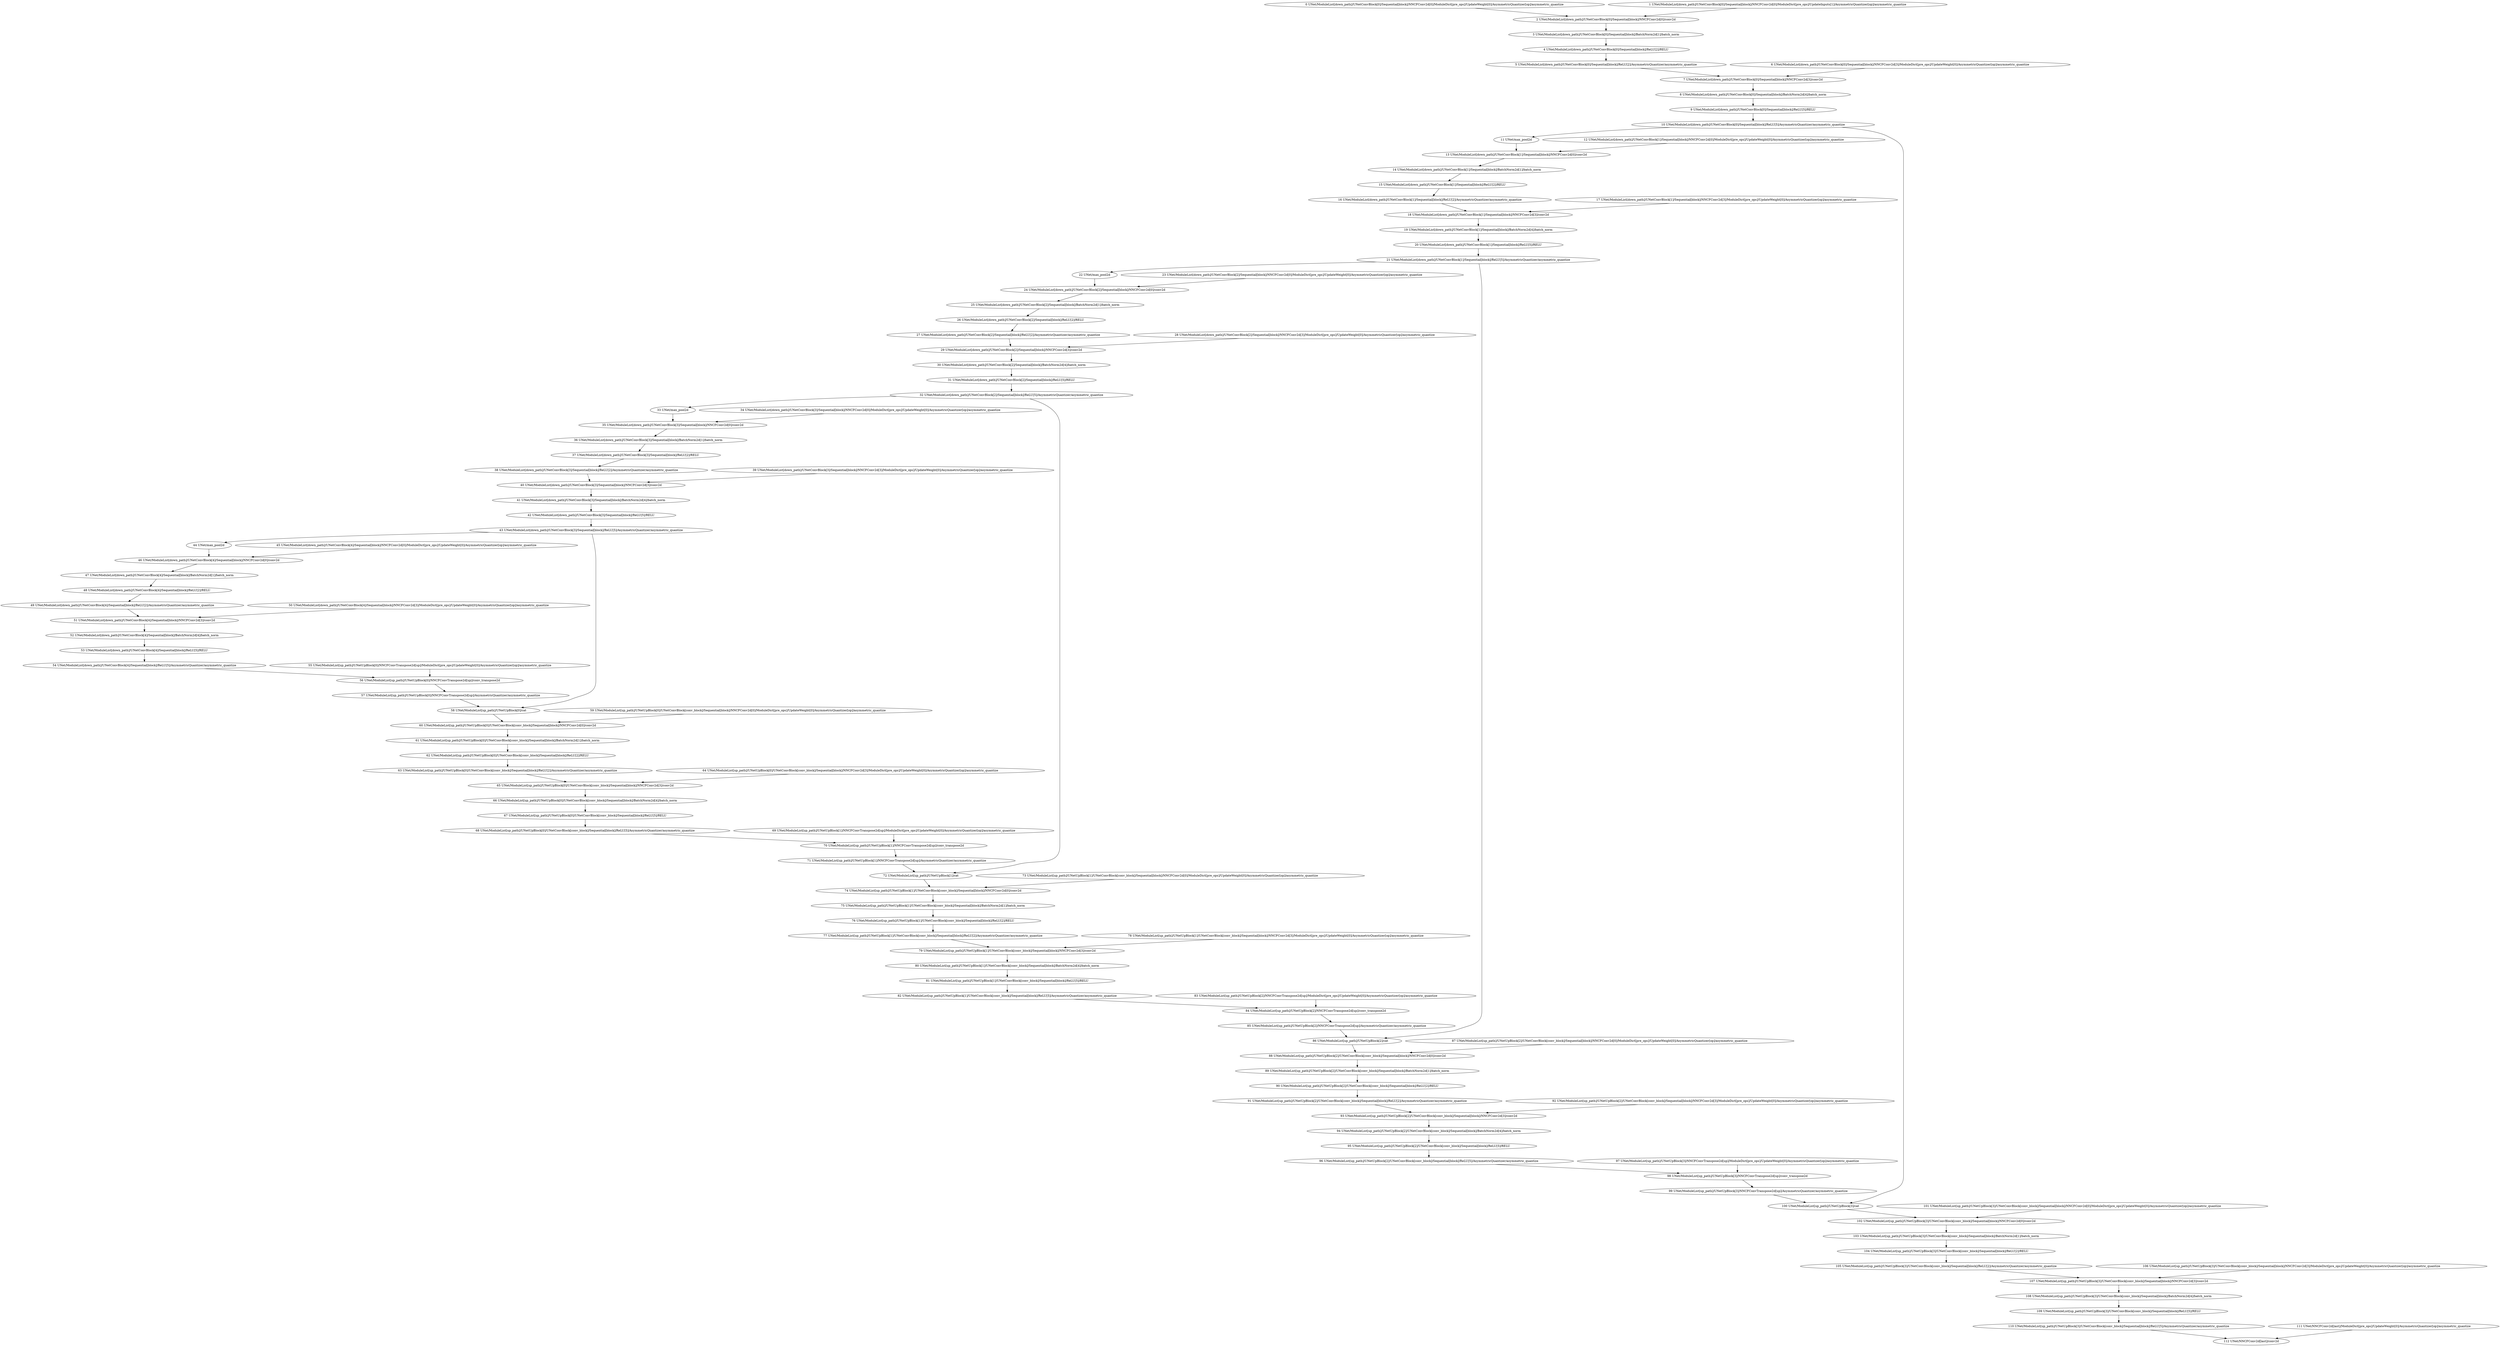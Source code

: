 strict digraph  {
"0 UNet/ModuleList[down_path]/UNetConvBlock[0]/Sequential[block]/NNCFConv2d[0]/ModuleDict[pre_ops]/UpdateWeight[0]/AsymmetricQuantizer[op]/asymmetric_quantize" [id=0, scope="UNet/ModuleList[down_path]/UNetConvBlock[0]/Sequential[block]/NNCFConv2d[0]/ModuleDict[pre_ops]/UpdateWeight[0]/AsymmetricQuantizer[op]", type=asymmetric_quantize];
"1 UNet/ModuleList[down_path]/UNetConvBlock[0]/Sequential[block]/NNCFConv2d[0]/ModuleDict[pre_ops]/UpdateInputs[1]/AsymmetricQuantizer[op]/asymmetric_quantize" [id=1, scope="UNet/ModuleList[down_path]/UNetConvBlock[0]/Sequential[block]/NNCFConv2d[0]/ModuleDict[pre_ops]/UpdateInputs[1]/AsymmetricQuantizer[op]", type=asymmetric_quantize];
"2 UNet/ModuleList[down_path]/UNetConvBlock[0]/Sequential[block]/NNCFConv2d[0]/conv2d" [id=2, scope="UNet/ModuleList[down_path]/UNetConvBlock[0]/Sequential[block]/NNCFConv2d[0]", type=conv2d];
"3 UNet/ModuleList[down_path]/UNetConvBlock[0]/Sequential[block]/BatchNorm2d[1]/batch_norm" [id=3, scope="UNet/ModuleList[down_path]/UNetConvBlock[0]/Sequential[block]/BatchNorm2d[1]", type=batch_norm];
"4 UNet/ModuleList[down_path]/UNetConvBlock[0]/Sequential[block]/ReLU[2]/RELU" [id=4, scope="UNet/ModuleList[down_path]/UNetConvBlock[0]/Sequential[block]/ReLU[2]", type=RELU];
"5 UNet/ModuleList[down_path]/UNetConvBlock[0]/Sequential[block]/ReLU[2]/AsymmetricQuantizer/asymmetric_quantize" [id=5, scope="UNet/ModuleList[down_path]/UNetConvBlock[0]/Sequential[block]/ReLU[2]/AsymmetricQuantizer", type=asymmetric_quantize];
"6 UNet/ModuleList[down_path]/UNetConvBlock[0]/Sequential[block]/NNCFConv2d[3]/ModuleDict[pre_ops]/UpdateWeight[0]/AsymmetricQuantizer[op]/asymmetric_quantize" [id=6, scope="UNet/ModuleList[down_path]/UNetConvBlock[0]/Sequential[block]/NNCFConv2d[3]/ModuleDict[pre_ops]/UpdateWeight[0]/AsymmetricQuantizer[op]", type=asymmetric_quantize];
"7 UNet/ModuleList[down_path]/UNetConvBlock[0]/Sequential[block]/NNCFConv2d[3]/conv2d" [id=7, scope="UNet/ModuleList[down_path]/UNetConvBlock[0]/Sequential[block]/NNCFConv2d[3]", type=conv2d];
"8 UNet/ModuleList[down_path]/UNetConvBlock[0]/Sequential[block]/BatchNorm2d[4]/batch_norm" [id=8, scope="UNet/ModuleList[down_path]/UNetConvBlock[0]/Sequential[block]/BatchNorm2d[4]", type=batch_norm];
"9 UNet/ModuleList[down_path]/UNetConvBlock[0]/Sequential[block]/ReLU[5]/RELU" [id=9, scope="UNet/ModuleList[down_path]/UNetConvBlock[0]/Sequential[block]/ReLU[5]", type=RELU];
"10 UNet/ModuleList[down_path]/UNetConvBlock[0]/Sequential[block]/ReLU[5]/AsymmetricQuantizer/asymmetric_quantize" [id=10, scope="UNet/ModuleList[down_path]/UNetConvBlock[0]/Sequential[block]/ReLU[5]/AsymmetricQuantizer", type=asymmetric_quantize];
"11 UNet/max_pool2d" [id=11, scope=UNet, type=max_pool2d];
"12 UNet/ModuleList[down_path]/UNetConvBlock[1]/Sequential[block]/NNCFConv2d[0]/ModuleDict[pre_ops]/UpdateWeight[0]/AsymmetricQuantizer[op]/asymmetric_quantize" [id=12, scope="UNet/ModuleList[down_path]/UNetConvBlock[1]/Sequential[block]/NNCFConv2d[0]/ModuleDict[pre_ops]/UpdateWeight[0]/AsymmetricQuantizer[op]", type=asymmetric_quantize];
"13 UNet/ModuleList[down_path]/UNetConvBlock[1]/Sequential[block]/NNCFConv2d[0]/conv2d" [id=13, scope="UNet/ModuleList[down_path]/UNetConvBlock[1]/Sequential[block]/NNCFConv2d[0]", type=conv2d];
"14 UNet/ModuleList[down_path]/UNetConvBlock[1]/Sequential[block]/BatchNorm2d[1]/batch_norm" [id=14, scope="UNet/ModuleList[down_path]/UNetConvBlock[1]/Sequential[block]/BatchNorm2d[1]", type=batch_norm];
"15 UNet/ModuleList[down_path]/UNetConvBlock[1]/Sequential[block]/ReLU[2]/RELU" [id=15, scope="UNet/ModuleList[down_path]/UNetConvBlock[1]/Sequential[block]/ReLU[2]", type=RELU];
"16 UNet/ModuleList[down_path]/UNetConvBlock[1]/Sequential[block]/ReLU[2]/AsymmetricQuantizer/asymmetric_quantize" [id=16, scope="UNet/ModuleList[down_path]/UNetConvBlock[1]/Sequential[block]/ReLU[2]/AsymmetricQuantizer", type=asymmetric_quantize];
"17 UNet/ModuleList[down_path]/UNetConvBlock[1]/Sequential[block]/NNCFConv2d[3]/ModuleDict[pre_ops]/UpdateWeight[0]/AsymmetricQuantizer[op]/asymmetric_quantize" [id=17, scope="UNet/ModuleList[down_path]/UNetConvBlock[1]/Sequential[block]/NNCFConv2d[3]/ModuleDict[pre_ops]/UpdateWeight[0]/AsymmetricQuantizer[op]", type=asymmetric_quantize];
"18 UNet/ModuleList[down_path]/UNetConvBlock[1]/Sequential[block]/NNCFConv2d[3]/conv2d" [id=18, scope="UNet/ModuleList[down_path]/UNetConvBlock[1]/Sequential[block]/NNCFConv2d[3]", type=conv2d];
"19 UNet/ModuleList[down_path]/UNetConvBlock[1]/Sequential[block]/BatchNorm2d[4]/batch_norm" [id=19, scope="UNet/ModuleList[down_path]/UNetConvBlock[1]/Sequential[block]/BatchNorm2d[4]", type=batch_norm];
"20 UNet/ModuleList[down_path]/UNetConvBlock[1]/Sequential[block]/ReLU[5]/RELU" [id=20, scope="UNet/ModuleList[down_path]/UNetConvBlock[1]/Sequential[block]/ReLU[5]", type=RELU];
"21 UNet/ModuleList[down_path]/UNetConvBlock[1]/Sequential[block]/ReLU[5]/AsymmetricQuantizer/asymmetric_quantize" [id=21, scope="UNet/ModuleList[down_path]/UNetConvBlock[1]/Sequential[block]/ReLU[5]/AsymmetricQuantizer", type=asymmetric_quantize];
"22 UNet/max_pool2d" [id=22, scope=UNet, type=max_pool2d];
"23 UNet/ModuleList[down_path]/UNetConvBlock[2]/Sequential[block]/NNCFConv2d[0]/ModuleDict[pre_ops]/UpdateWeight[0]/AsymmetricQuantizer[op]/asymmetric_quantize" [id=23, scope="UNet/ModuleList[down_path]/UNetConvBlock[2]/Sequential[block]/NNCFConv2d[0]/ModuleDict[pre_ops]/UpdateWeight[0]/AsymmetricQuantizer[op]", type=asymmetric_quantize];
"24 UNet/ModuleList[down_path]/UNetConvBlock[2]/Sequential[block]/NNCFConv2d[0]/conv2d" [id=24, scope="UNet/ModuleList[down_path]/UNetConvBlock[2]/Sequential[block]/NNCFConv2d[0]", type=conv2d];
"25 UNet/ModuleList[down_path]/UNetConvBlock[2]/Sequential[block]/BatchNorm2d[1]/batch_norm" [id=25, scope="UNet/ModuleList[down_path]/UNetConvBlock[2]/Sequential[block]/BatchNorm2d[1]", type=batch_norm];
"26 UNet/ModuleList[down_path]/UNetConvBlock[2]/Sequential[block]/ReLU[2]/RELU" [id=26, scope="UNet/ModuleList[down_path]/UNetConvBlock[2]/Sequential[block]/ReLU[2]", type=RELU];
"27 UNet/ModuleList[down_path]/UNetConvBlock[2]/Sequential[block]/ReLU[2]/AsymmetricQuantizer/asymmetric_quantize" [id=27, scope="UNet/ModuleList[down_path]/UNetConvBlock[2]/Sequential[block]/ReLU[2]/AsymmetricQuantizer", type=asymmetric_quantize];
"28 UNet/ModuleList[down_path]/UNetConvBlock[2]/Sequential[block]/NNCFConv2d[3]/ModuleDict[pre_ops]/UpdateWeight[0]/AsymmetricQuantizer[op]/asymmetric_quantize" [id=28, scope="UNet/ModuleList[down_path]/UNetConvBlock[2]/Sequential[block]/NNCFConv2d[3]/ModuleDict[pre_ops]/UpdateWeight[0]/AsymmetricQuantizer[op]", type=asymmetric_quantize];
"29 UNet/ModuleList[down_path]/UNetConvBlock[2]/Sequential[block]/NNCFConv2d[3]/conv2d" [id=29, scope="UNet/ModuleList[down_path]/UNetConvBlock[2]/Sequential[block]/NNCFConv2d[3]", type=conv2d];
"30 UNet/ModuleList[down_path]/UNetConvBlock[2]/Sequential[block]/BatchNorm2d[4]/batch_norm" [id=30, scope="UNet/ModuleList[down_path]/UNetConvBlock[2]/Sequential[block]/BatchNorm2d[4]", type=batch_norm];
"31 UNet/ModuleList[down_path]/UNetConvBlock[2]/Sequential[block]/ReLU[5]/RELU" [id=31, scope="UNet/ModuleList[down_path]/UNetConvBlock[2]/Sequential[block]/ReLU[5]", type=RELU];
"32 UNet/ModuleList[down_path]/UNetConvBlock[2]/Sequential[block]/ReLU[5]/AsymmetricQuantizer/asymmetric_quantize" [id=32, scope="UNet/ModuleList[down_path]/UNetConvBlock[2]/Sequential[block]/ReLU[5]/AsymmetricQuantizer", type=asymmetric_quantize];
"33 UNet/max_pool2d" [id=33, scope=UNet, type=max_pool2d];
"34 UNet/ModuleList[down_path]/UNetConvBlock[3]/Sequential[block]/NNCFConv2d[0]/ModuleDict[pre_ops]/UpdateWeight[0]/AsymmetricQuantizer[op]/asymmetric_quantize" [id=34, scope="UNet/ModuleList[down_path]/UNetConvBlock[3]/Sequential[block]/NNCFConv2d[0]/ModuleDict[pre_ops]/UpdateWeight[0]/AsymmetricQuantizer[op]", type=asymmetric_quantize];
"35 UNet/ModuleList[down_path]/UNetConvBlock[3]/Sequential[block]/NNCFConv2d[0]/conv2d" [id=35, scope="UNet/ModuleList[down_path]/UNetConvBlock[3]/Sequential[block]/NNCFConv2d[0]", type=conv2d];
"36 UNet/ModuleList[down_path]/UNetConvBlock[3]/Sequential[block]/BatchNorm2d[1]/batch_norm" [id=36, scope="UNet/ModuleList[down_path]/UNetConvBlock[3]/Sequential[block]/BatchNorm2d[1]", type=batch_norm];
"37 UNet/ModuleList[down_path]/UNetConvBlock[3]/Sequential[block]/ReLU[2]/RELU" [id=37, scope="UNet/ModuleList[down_path]/UNetConvBlock[3]/Sequential[block]/ReLU[2]", type=RELU];
"38 UNet/ModuleList[down_path]/UNetConvBlock[3]/Sequential[block]/ReLU[2]/AsymmetricQuantizer/asymmetric_quantize" [id=38, scope="UNet/ModuleList[down_path]/UNetConvBlock[3]/Sequential[block]/ReLU[2]/AsymmetricQuantizer", type=asymmetric_quantize];
"39 UNet/ModuleList[down_path]/UNetConvBlock[3]/Sequential[block]/NNCFConv2d[3]/ModuleDict[pre_ops]/UpdateWeight[0]/AsymmetricQuantizer[op]/asymmetric_quantize" [id=39, scope="UNet/ModuleList[down_path]/UNetConvBlock[3]/Sequential[block]/NNCFConv2d[3]/ModuleDict[pre_ops]/UpdateWeight[0]/AsymmetricQuantizer[op]", type=asymmetric_quantize];
"40 UNet/ModuleList[down_path]/UNetConvBlock[3]/Sequential[block]/NNCFConv2d[3]/conv2d" [id=40, scope="UNet/ModuleList[down_path]/UNetConvBlock[3]/Sequential[block]/NNCFConv2d[3]", type=conv2d];
"41 UNet/ModuleList[down_path]/UNetConvBlock[3]/Sequential[block]/BatchNorm2d[4]/batch_norm" [id=41, scope="UNet/ModuleList[down_path]/UNetConvBlock[3]/Sequential[block]/BatchNorm2d[4]", type=batch_norm];
"42 UNet/ModuleList[down_path]/UNetConvBlock[3]/Sequential[block]/ReLU[5]/RELU" [id=42, scope="UNet/ModuleList[down_path]/UNetConvBlock[3]/Sequential[block]/ReLU[5]", type=RELU];
"43 UNet/ModuleList[down_path]/UNetConvBlock[3]/Sequential[block]/ReLU[5]/AsymmetricQuantizer/asymmetric_quantize" [id=43, scope="UNet/ModuleList[down_path]/UNetConvBlock[3]/Sequential[block]/ReLU[5]/AsymmetricQuantizer", type=asymmetric_quantize];
"44 UNet/max_pool2d" [id=44, scope=UNet, type=max_pool2d];
"45 UNet/ModuleList[down_path]/UNetConvBlock[4]/Sequential[block]/NNCFConv2d[0]/ModuleDict[pre_ops]/UpdateWeight[0]/AsymmetricQuantizer[op]/asymmetric_quantize" [id=45, scope="UNet/ModuleList[down_path]/UNetConvBlock[4]/Sequential[block]/NNCFConv2d[0]/ModuleDict[pre_ops]/UpdateWeight[0]/AsymmetricQuantizer[op]", type=asymmetric_quantize];
"46 UNet/ModuleList[down_path]/UNetConvBlock[4]/Sequential[block]/NNCFConv2d[0]/conv2d" [id=46, scope="UNet/ModuleList[down_path]/UNetConvBlock[4]/Sequential[block]/NNCFConv2d[0]", type=conv2d];
"47 UNet/ModuleList[down_path]/UNetConvBlock[4]/Sequential[block]/BatchNorm2d[1]/batch_norm" [id=47, scope="UNet/ModuleList[down_path]/UNetConvBlock[4]/Sequential[block]/BatchNorm2d[1]", type=batch_norm];
"48 UNet/ModuleList[down_path]/UNetConvBlock[4]/Sequential[block]/ReLU[2]/RELU" [id=48, scope="UNet/ModuleList[down_path]/UNetConvBlock[4]/Sequential[block]/ReLU[2]", type=RELU];
"49 UNet/ModuleList[down_path]/UNetConvBlock[4]/Sequential[block]/ReLU[2]/AsymmetricQuantizer/asymmetric_quantize" [id=49, scope="UNet/ModuleList[down_path]/UNetConvBlock[4]/Sequential[block]/ReLU[2]/AsymmetricQuantizer", type=asymmetric_quantize];
"50 UNet/ModuleList[down_path]/UNetConvBlock[4]/Sequential[block]/NNCFConv2d[3]/ModuleDict[pre_ops]/UpdateWeight[0]/AsymmetricQuantizer[op]/asymmetric_quantize" [id=50, scope="UNet/ModuleList[down_path]/UNetConvBlock[4]/Sequential[block]/NNCFConv2d[3]/ModuleDict[pre_ops]/UpdateWeight[0]/AsymmetricQuantizer[op]", type=asymmetric_quantize];
"51 UNet/ModuleList[down_path]/UNetConvBlock[4]/Sequential[block]/NNCFConv2d[3]/conv2d" [id=51, scope="UNet/ModuleList[down_path]/UNetConvBlock[4]/Sequential[block]/NNCFConv2d[3]", type=conv2d];
"52 UNet/ModuleList[down_path]/UNetConvBlock[4]/Sequential[block]/BatchNorm2d[4]/batch_norm" [id=52, scope="UNet/ModuleList[down_path]/UNetConvBlock[4]/Sequential[block]/BatchNorm2d[4]", type=batch_norm];
"53 UNet/ModuleList[down_path]/UNetConvBlock[4]/Sequential[block]/ReLU[5]/RELU" [id=53, scope="UNet/ModuleList[down_path]/UNetConvBlock[4]/Sequential[block]/ReLU[5]", type=RELU];
"54 UNet/ModuleList[down_path]/UNetConvBlock[4]/Sequential[block]/ReLU[5]/AsymmetricQuantizer/asymmetric_quantize" [id=54, scope="UNet/ModuleList[down_path]/UNetConvBlock[4]/Sequential[block]/ReLU[5]/AsymmetricQuantizer", type=asymmetric_quantize];
"55 UNet/ModuleList[up_path]/UNetUpBlock[0]/NNCFConvTranspose2d[up]/ModuleDict[pre_ops]/UpdateWeight[0]/AsymmetricQuantizer[op]/asymmetric_quantize" [id=55, scope="UNet/ModuleList[up_path]/UNetUpBlock[0]/NNCFConvTranspose2d[up]/ModuleDict[pre_ops]/UpdateWeight[0]/AsymmetricQuantizer[op]", type=asymmetric_quantize];
"56 UNet/ModuleList[up_path]/UNetUpBlock[0]/NNCFConvTranspose2d[up]/conv_transpose2d" [id=56, scope="UNet/ModuleList[up_path]/UNetUpBlock[0]/NNCFConvTranspose2d[up]", type=conv_transpose2d];
"57 UNet/ModuleList[up_path]/UNetUpBlock[0]/NNCFConvTranspose2d[up]/AsymmetricQuantizer/asymmetric_quantize" [id=57, scope="UNet/ModuleList[up_path]/UNetUpBlock[0]/NNCFConvTranspose2d[up]/AsymmetricQuantizer", type=asymmetric_quantize];
"58 UNet/ModuleList[up_path]/UNetUpBlock[0]/cat" [id=58, scope="UNet/ModuleList[up_path]/UNetUpBlock[0]", type=cat];
"59 UNet/ModuleList[up_path]/UNetUpBlock[0]/UNetConvBlock[conv_block]/Sequential[block]/NNCFConv2d[0]/ModuleDict[pre_ops]/UpdateWeight[0]/AsymmetricQuantizer[op]/asymmetric_quantize" [id=59, scope="UNet/ModuleList[up_path]/UNetUpBlock[0]/UNetConvBlock[conv_block]/Sequential[block]/NNCFConv2d[0]/ModuleDict[pre_ops]/UpdateWeight[0]/AsymmetricQuantizer[op]", type=asymmetric_quantize];
"60 UNet/ModuleList[up_path]/UNetUpBlock[0]/UNetConvBlock[conv_block]/Sequential[block]/NNCFConv2d[0]/conv2d" [id=60, scope="UNet/ModuleList[up_path]/UNetUpBlock[0]/UNetConvBlock[conv_block]/Sequential[block]/NNCFConv2d[0]", type=conv2d];
"61 UNet/ModuleList[up_path]/UNetUpBlock[0]/UNetConvBlock[conv_block]/Sequential[block]/BatchNorm2d[1]/batch_norm" [id=61, scope="UNet/ModuleList[up_path]/UNetUpBlock[0]/UNetConvBlock[conv_block]/Sequential[block]/BatchNorm2d[1]", type=batch_norm];
"62 UNet/ModuleList[up_path]/UNetUpBlock[0]/UNetConvBlock[conv_block]/Sequential[block]/ReLU[2]/RELU" [id=62, scope="UNet/ModuleList[up_path]/UNetUpBlock[0]/UNetConvBlock[conv_block]/Sequential[block]/ReLU[2]", type=RELU];
"63 UNet/ModuleList[up_path]/UNetUpBlock[0]/UNetConvBlock[conv_block]/Sequential[block]/ReLU[2]/AsymmetricQuantizer/asymmetric_quantize" [id=63, scope="UNet/ModuleList[up_path]/UNetUpBlock[0]/UNetConvBlock[conv_block]/Sequential[block]/ReLU[2]/AsymmetricQuantizer", type=asymmetric_quantize];
"64 UNet/ModuleList[up_path]/UNetUpBlock[0]/UNetConvBlock[conv_block]/Sequential[block]/NNCFConv2d[3]/ModuleDict[pre_ops]/UpdateWeight[0]/AsymmetricQuantizer[op]/asymmetric_quantize" [id=64, scope="UNet/ModuleList[up_path]/UNetUpBlock[0]/UNetConvBlock[conv_block]/Sequential[block]/NNCFConv2d[3]/ModuleDict[pre_ops]/UpdateWeight[0]/AsymmetricQuantizer[op]", type=asymmetric_quantize];
"65 UNet/ModuleList[up_path]/UNetUpBlock[0]/UNetConvBlock[conv_block]/Sequential[block]/NNCFConv2d[3]/conv2d" [id=65, scope="UNet/ModuleList[up_path]/UNetUpBlock[0]/UNetConvBlock[conv_block]/Sequential[block]/NNCFConv2d[3]", type=conv2d];
"66 UNet/ModuleList[up_path]/UNetUpBlock[0]/UNetConvBlock[conv_block]/Sequential[block]/BatchNorm2d[4]/batch_norm" [id=66, scope="UNet/ModuleList[up_path]/UNetUpBlock[0]/UNetConvBlock[conv_block]/Sequential[block]/BatchNorm2d[4]", type=batch_norm];
"67 UNet/ModuleList[up_path]/UNetUpBlock[0]/UNetConvBlock[conv_block]/Sequential[block]/ReLU[5]/RELU" [id=67, scope="UNet/ModuleList[up_path]/UNetUpBlock[0]/UNetConvBlock[conv_block]/Sequential[block]/ReLU[5]", type=RELU];
"68 UNet/ModuleList[up_path]/UNetUpBlock[0]/UNetConvBlock[conv_block]/Sequential[block]/ReLU[5]/AsymmetricQuantizer/asymmetric_quantize" [id=68, scope="UNet/ModuleList[up_path]/UNetUpBlock[0]/UNetConvBlock[conv_block]/Sequential[block]/ReLU[5]/AsymmetricQuantizer", type=asymmetric_quantize];
"69 UNet/ModuleList[up_path]/UNetUpBlock[1]/NNCFConvTranspose2d[up]/ModuleDict[pre_ops]/UpdateWeight[0]/AsymmetricQuantizer[op]/asymmetric_quantize" [id=69, scope="UNet/ModuleList[up_path]/UNetUpBlock[1]/NNCFConvTranspose2d[up]/ModuleDict[pre_ops]/UpdateWeight[0]/AsymmetricQuantizer[op]", type=asymmetric_quantize];
"70 UNet/ModuleList[up_path]/UNetUpBlock[1]/NNCFConvTranspose2d[up]/conv_transpose2d" [id=70, scope="UNet/ModuleList[up_path]/UNetUpBlock[1]/NNCFConvTranspose2d[up]", type=conv_transpose2d];
"71 UNet/ModuleList[up_path]/UNetUpBlock[1]/NNCFConvTranspose2d[up]/AsymmetricQuantizer/asymmetric_quantize" [id=71, scope="UNet/ModuleList[up_path]/UNetUpBlock[1]/NNCFConvTranspose2d[up]/AsymmetricQuantizer", type=asymmetric_quantize];
"72 UNet/ModuleList[up_path]/UNetUpBlock[1]/cat" [id=72, scope="UNet/ModuleList[up_path]/UNetUpBlock[1]", type=cat];
"73 UNet/ModuleList[up_path]/UNetUpBlock[1]/UNetConvBlock[conv_block]/Sequential[block]/NNCFConv2d[0]/ModuleDict[pre_ops]/UpdateWeight[0]/AsymmetricQuantizer[op]/asymmetric_quantize" [id=73, scope="UNet/ModuleList[up_path]/UNetUpBlock[1]/UNetConvBlock[conv_block]/Sequential[block]/NNCFConv2d[0]/ModuleDict[pre_ops]/UpdateWeight[0]/AsymmetricQuantizer[op]", type=asymmetric_quantize];
"74 UNet/ModuleList[up_path]/UNetUpBlock[1]/UNetConvBlock[conv_block]/Sequential[block]/NNCFConv2d[0]/conv2d" [id=74, scope="UNet/ModuleList[up_path]/UNetUpBlock[1]/UNetConvBlock[conv_block]/Sequential[block]/NNCFConv2d[0]", type=conv2d];
"75 UNet/ModuleList[up_path]/UNetUpBlock[1]/UNetConvBlock[conv_block]/Sequential[block]/BatchNorm2d[1]/batch_norm" [id=75, scope="UNet/ModuleList[up_path]/UNetUpBlock[1]/UNetConvBlock[conv_block]/Sequential[block]/BatchNorm2d[1]", type=batch_norm];
"76 UNet/ModuleList[up_path]/UNetUpBlock[1]/UNetConvBlock[conv_block]/Sequential[block]/ReLU[2]/RELU" [id=76, scope="UNet/ModuleList[up_path]/UNetUpBlock[1]/UNetConvBlock[conv_block]/Sequential[block]/ReLU[2]", type=RELU];
"77 UNet/ModuleList[up_path]/UNetUpBlock[1]/UNetConvBlock[conv_block]/Sequential[block]/ReLU[2]/AsymmetricQuantizer/asymmetric_quantize" [id=77, scope="UNet/ModuleList[up_path]/UNetUpBlock[1]/UNetConvBlock[conv_block]/Sequential[block]/ReLU[2]/AsymmetricQuantizer", type=asymmetric_quantize];
"78 UNet/ModuleList[up_path]/UNetUpBlock[1]/UNetConvBlock[conv_block]/Sequential[block]/NNCFConv2d[3]/ModuleDict[pre_ops]/UpdateWeight[0]/AsymmetricQuantizer[op]/asymmetric_quantize" [id=78, scope="UNet/ModuleList[up_path]/UNetUpBlock[1]/UNetConvBlock[conv_block]/Sequential[block]/NNCFConv2d[3]/ModuleDict[pre_ops]/UpdateWeight[0]/AsymmetricQuantizer[op]", type=asymmetric_quantize];
"79 UNet/ModuleList[up_path]/UNetUpBlock[1]/UNetConvBlock[conv_block]/Sequential[block]/NNCFConv2d[3]/conv2d" [id=79, scope="UNet/ModuleList[up_path]/UNetUpBlock[1]/UNetConvBlock[conv_block]/Sequential[block]/NNCFConv2d[3]", type=conv2d];
"80 UNet/ModuleList[up_path]/UNetUpBlock[1]/UNetConvBlock[conv_block]/Sequential[block]/BatchNorm2d[4]/batch_norm" [id=80, scope="UNet/ModuleList[up_path]/UNetUpBlock[1]/UNetConvBlock[conv_block]/Sequential[block]/BatchNorm2d[4]", type=batch_norm];
"81 UNet/ModuleList[up_path]/UNetUpBlock[1]/UNetConvBlock[conv_block]/Sequential[block]/ReLU[5]/RELU" [id=81, scope="UNet/ModuleList[up_path]/UNetUpBlock[1]/UNetConvBlock[conv_block]/Sequential[block]/ReLU[5]", type=RELU];
"82 UNet/ModuleList[up_path]/UNetUpBlock[1]/UNetConvBlock[conv_block]/Sequential[block]/ReLU[5]/AsymmetricQuantizer/asymmetric_quantize" [id=82, scope="UNet/ModuleList[up_path]/UNetUpBlock[1]/UNetConvBlock[conv_block]/Sequential[block]/ReLU[5]/AsymmetricQuantizer", type=asymmetric_quantize];
"83 UNet/ModuleList[up_path]/UNetUpBlock[2]/NNCFConvTranspose2d[up]/ModuleDict[pre_ops]/UpdateWeight[0]/AsymmetricQuantizer[op]/asymmetric_quantize" [id=83, scope="UNet/ModuleList[up_path]/UNetUpBlock[2]/NNCFConvTranspose2d[up]/ModuleDict[pre_ops]/UpdateWeight[0]/AsymmetricQuantizer[op]", type=asymmetric_quantize];
"84 UNet/ModuleList[up_path]/UNetUpBlock[2]/NNCFConvTranspose2d[up]/conv_transpose2d" [id=84, scope="UNet/ModuleList[up_path]/UNetUpBlock[2]/NNCFConvTranspose2d[up]", type=conv_transpose2d];
"85 UNet/ModuleList[up_path]/UNetUpBlock[2]/NNCFConvTranspose2d[up]/AsymmetricQuantizer/asymmetric_quantize" [id=85, scope="UNet/ModuleList[up_path]/UNetUpBlock[2]/NNCFConvTranspose2d[up]/AsymmetricQuantizer", type=asymmetric_quantize];
"86 UNet/ModuleList[up_path]/UNetUpBlock[2]/cat" [id=86, scope="UNet/ModuleList[up_path]/UNetUpBlock[2]", type=cat];
"87 UNet/ModuleList[up_path]/UNetUpBlock[2]/UNetConvBlock[conv_block]/Sequential[block]/NNCFConv2d[0]/ModuleDict[pre_ops]/UpdateWeight[0]/AsymmetricQuantizer[op]/asymmetric_quantize" [id=87, scope="UNet/ModuleList[up_path]/UNetUpBlock[2]/UNetConvBlock[conv_block]/Sequential[block]/NNCFConv2d[0]/ModuleDict[pre_ops]/UpdateWeight[0]/AsymmetricQuantizer[op]", type=asymmetric_quantize];
"88 UNet/ModuleList[up_path]/UNetUpBlock[2]/UNetConvBlock[conv_block]/Sequential[block]/NNCFConv2d[0]/conv2d" [id=88, scope="UNet/ModuleList[up_path]/UNetUpBlock[2]/UNetConvBlock[conv_block]/Sequential[block]/NNCFConv2d[0]", type=conv2d];
"89 UNet/ModuleList[up_path]/UNetUpBlock[2]/UNetConvBlock[conv_block]/Sequential[block]/BatchNorm2d[1]/batch_norm" [id=89, scope="UNet/ModuleList[up_path]/UNetUpBlock[2]/UNetConvBlock[conv_block]/Sequential[block]/BatchNorm2d[1]", type=batch_norm];
"90 UNet/ModuleList[up_path]/UNetUpBlock[2]/UNetConvBlock[conv_block]/Sequential[block]/ReLU[2]/RELU" [id=90, scope="UNet/ModuleList[up_path]/UNetUpBlock[2]/UNetConvBlock[conv_block]/Sequential[block]/ReLU[2]", type=RELU];
"91 UNet/ModuleList[up_path]/UNetUpBlock[2]/UNetConvBlock[conv_block]/Sequential[block]/ReLU[2]/AsymmetricQuantizer/asymmetric_quantize" [id=91, scope="UNet/ModuleList[up_path]/UNetUpBlock[2]/UNetConvBlock[conv_block]/Sequential[block]/ReLU[2]/AsymmetricQuantizer", type=asymmetric_quantize];
"92 UNet/ModuleList[up_path]/UNetUpBlock[2]/UNetConvBlock[conv_block]/Sequential[block]/NNCFConv2d[3]/ModuleDict[pre_ops]/UpdateWeight[0]/AsymmetricQuantizer[op]/asymmetric_quantize" [id=92, scope="UNet/ModuleList[up_path]/UNetUpBlock[2]/UNetConvBlock[conv_block]/Sequential[block]/NNCFConv2d[3]/ModuleDict[pre_ops]/UpdateWeight[0]/AsymmetricQuantizer[op]", type=asymmetric_quantize];
"93 UNet/ModuleList[up_path]/UNetUpBlock[2]/UNetConvBlock[conv_block]/Sequential[block]/NNCFConv2d[3]/conv2d" [id=93, scope="UNet/ModuleList[up_path]/UNetUpBlock[2]/UNetConvBlock[conv_block]/Sequential[block]/NNCFConv2d[3]", type=conv2d];
"94 UNet/ModuleList[up_path]/UNetUpBlock[2]/UNetConvBlock[conv_block]/Sequential[block]/BatchNorm2d[4]/batch_norm" [id=94, scope="UNet/ModuleList[up_path]/UNetUpBlock[2]/UNetConvBlock[conv_block]/Sequential[block]/BatchNorm2d[4]", type=batch_norm];
"95 UNet/ModuleList[up_path]/UNetUpBlock[2]/UNetConvBlock[conv_block]/Sequential[block]/ReLU[5]/RELU" [id=95, scope="UNet/ModuleList[up_path]/UNetUpBlock[2]/UNetConvBlock[conv_block]/Sequential[block]/ReLU[5]", type=RELU];
"96 UNet/ModuleList[up_path]/UNetUpBlock[2]/UNetConvBlock[conv_block]/Sequential[block]/ReLU[5]/AsymmetricQuantizer/asymmetric_quantize" [id=96, scope="UNet/ModuleList[up_path]/UNetUpBlock[2]/UNetConvBlock[conv_block]/Sequential[block]/ReLU[5]/AsymmetricQuantizer", type=asymmetric_quantize];
"97 UNet/ModuleList[up_path]/UNetUpBlock[3]/NNCFConvTranspose2d[up]/ModuleDict[pre_ops]/UpdateWeight[0]/AsymmetricQuantizer[op]/asymmetric_quantize" [id=97, scope="UNet/ModuleList[up_path]/UNetUpBlock[3]/NNCFConvTranspose2d[up]/ModuleDict[pre_ops]/UpdateWeight[0]/AsymmetricQuantizer[op]", type=asymmetric_quantize];
"98 UNet/ModuleList[up_path]/UNetUpBlock[3]/NNCFConvTranspose2d[up]/conv_transpose2d" [id=98, scope="UNet/ModuleList[up_path]/UNetUpBlock[3]/NNCFConvTranspose2d[up]", type=conv_transpose2d];
"99 UNet/ModuleList[up_path]/UNetUpBlock[3]/NNCFConvTranspose2d[up]/AsymmetricQuantizer/asymmetric_quantize" [id=99, scope="UNet/ModuleList[up_path]/UNetUpBlock[3]/NNCFConvTranspose2d[up]/AsymmetricQuantizer", type=asymmetric_quantize];
"100 UNet/ModuleList[up_path]/UNetUpBlock[3]/cat" [id=100, scope="UNet/ModuleList[up_path]/UNetUpBlock[3]", type=cat];
"101 UNet/ModuleList[up_path]/UNetUpBlock[3]/UNetConvBlock[conv_block]/Sequential[block]/NNCFConv2d[0]/ModuleDict[pre_ops]/UpdateWeight[0]/AsymmetricQuantizer[op]/asymmetric_quantize" [id=101, scope="UNet/ModuleList[up_path]/UNetUpBlock[3]/UNetConvBlock[conv_block]/Sequential[block]/NNCFConv2d[0]/ModuleDict[pre_ops]/UpdateWeight[0]/AsymmetricQuantizer[op]", type=asymmetric_quantize];
"102 UNet/ModuleList[up_path]/UNetUpBlock[3]/UNetConvBlock[conv_block]/Sequential[block]/NNCFConv2d[0]/conv2d" [id=102, scope="UNet/ModuleList[up_path]/UNetUpBlock[3]/UNetConvBlock[conv_block]/Sequential[block]/NNCFConv2d[0]", type=conv2d];
"103 UNet/ModuleList[up_path]/UNetUpBlock[3]/UNetConvBlock[conv_block]/Sequential[block]/BatchNorm2d[1]/batch_norm" [id=103, scope="UNet/ModuleList[up_path]/UNetUpBlock[3]/UNetConvBlock[conv_block]/Sequential[block]/BatchNorm2d[1]", type=batch_norm];
"104 UNet/ModuleList[up_path]/UNetUpBlock[3]/UNetConvBlock[conv_block]/Sequential[block]/ReLU[2]/RELU" [id=104, scope="UNet/ModuleList[up_path]/UNetUpBlock[3]/UNetConvBlock[conv_block]/Sequential[block]/ReLU[2]", type=RELU];
"105 UNet/ModuleList[up_path]/UNetUpBlock[3]/UNetConvBlock[conv_block]/Sequential[block]/ReLU[2]/AsymmetricQuantizer/asymmetric_quantize" [id=105, scope="UNet/ModuleList[up_path]/UNetUpBlock[3]/UNetConvBlock[conv_block]/Sequential[block]/ReLU[2]/AsymmetricQuantizer", type=asymmetric_quantize];
"106 UNet/ModuleList[up_path]/UNetUpBlock[3]/UNetConvBlock[conv_block]/Sequential[block]/NNCFConv2d[3]/ModuleDict[pre_ops]/UpdateWeight[0]/AsymmetricQuantizer[op]/asymmetric_quantize" [id=106, scope="UNet/ModuleList[up_path]/UNetUpBlock[3]/UNetConvBlock[conv_block]/Sequential[block]/NNCFConv2d[3]/ModuleDict[pre_ops]/UpdateWeight[0]/AsymmetricQuantizer[op]", type=asymmetric_quantize];
"107 UNet/ModuleList[up_path]/UNetUpBlock[3]/UNetConvBlock[conv_block]/Sequential[block]/NNCFConv2d[3]/conv2d" [id=107, scope="UNet/ModuleList[up_path]/UNetUpBlock[3]/UNetConvBlock[conv_block]/Sequential[block]/NNCFConv2d[3]", type=conv2d];
"108 UNet/ModuleList[up_path]/UNetUpBlock[3]/UNetConvBlock[conv_block]/Sequential[block]/BatchNorm2d[4]/batch_norm" [id=108, scope="UNet/ModuleList[up_path]/UNetUpBlock[3]/UNetConvBlock[conv_block]/Sequential[block]/BatchNorm2d[4]", type=batch_norm];
"109 UNet/ModuleList[up_path]/UNetUpBlock[3]/UNetConvBlock[conv_block]/Sequential[block]/ReLU[5]/RELU" [id=109, scope="UNet/ModuleList[up_path]/UNetUpBlock[3]/UNetConvBlock[conv_block]/Sequential[block]/ReLU[5]", type=RELU];
"110 UNet/ModuleList[up_path]/UNetUpBlock[3]/UNetConvBlock[conv_block]/Sequential[block]/ReLU[5]/AsymmetricQuantizer/asymmetric_quantize" [id=110, scope="UNet/ModuleList[up_path]/UNetUpBlock[3]/UNetConvBlock[conv_block]/Sequential[block]/ReLU[5]/AsymmetricQuantizer", type=asymmetric_quantize];
"111 UNet/NNCFConv2d[last]/ModuleDict[pre_ops]/UpdateWeight[0]/AsymmetricQuantizer[op]/asymmetric_quantize" [id=111, scope="UNet/NNCFConv2d[last]/ModuleDict[pre_ops]/UpdateWeight[0]/AsymmetricQuantizer[op]", type=asymmetric_quantize];
"112 UNet/NNCFConv2d[last]/conv2d" [id=112, scope="UNet/NNCFConv2d[last]", type=conv2d];
"0 UNet/ModuleList[down_path]/UNetConvBlock[0]/Sequential[block]/NNCFConv2d[0]/ModuleDict[pre_ops]/UpdateWeight[0]/AsymmetricQuantizer[op]/asymmetric_quantize" -> "2 UNet/ModuleList[down_path]/UNetConvBlock[0]/Sequential[block]/NNCFConv2d[0]/conv2d";
"1 UNet/ModuleList[down_path]/UNetConvBlock[0]/Sequential[block]/NNCFConv2d[0]/ModuleDict[pre_ops]/UpdateInputs[1]/AsymmetricQuantizer[op]/asymmetric_quantize" -> "2 UNet/ModuleList[down_path]/UNetConvBlock[0]/Sequential[block]/NNCFConv2d[0]/conv2d";
"2 UNet/ModuleList[down_path]/UNetConvBlock[0]/Sequential[block]/NNCFConv2d[0]/conv2d" -> "3 UNet/ModuleList[down_path]/UNetConvBlock[0]/Sequential[block]/BatchNorm2d[1]/batch_norm";
"3 UNet/ModuleList[down_path]/UNetConvBlock[0]/Sequential[block]/BatchNorm2d[1]/batch_norm" -> "4 UNet/ModuleList[down_path]/UNetConvBlock[0]/Sequential[block]/ReLU[2]/RELU";
"4 UNet/ModuleList[down_path]/UNetConvBlock[0]/Sequential[block]/ReLU[2]/RELU" -> "5 UNet/ModuleList[down_path]/UNetConvBlock[0]/Sequential[block]/ReLU[2]/AsymmetricQuantizer/asymmetric_quantize";
"5 UNet/ModuleList[down_path]/UNetConvBlock[0]/Sequential[block]/ReLU[2]/AsymmetricQuantizer/asymmetric_quantize" -> "7 UNet/ModuleList[down_path]/UNetConvBlock[0]/Sequential[block]/NNCFConv2d[3]/conv2d";
"6 UNet/ModuleList[down_path]/UNetConvBlock[0]/Sequential[block]/NNCFConv2d[3]/ModuleDict[pre_ops]/UpdateWeight[0]/AsymmetricQuantizer[op]/asymmetric_quantize" -> "7 UNet/ModuleList[down_path]/UNetConvBlock[0]/Sequential[block]/NNCFConv2d[3]/conv2d";
"7 UNet/ModuleList[down_path]/UNetConvBlock[0]/Sequential[block]/NNCFConv2d[3]/conv2d" -> "8 UNet/ModuleList[down_path]/UNetConvBlock[0]/Sequential[block]/BatchNorm2d[4]/batch_norm";
"8 UNet/ModuleList[down_path]/UNetConvBlock[0]/Sequential[block]/BatchNorm2d[4]/batch_norm" -> "9 UNet/ModuleList[down_path]/UNetConvBlock[0]/Sequential[block]/ReLU[5]/RELU";
"9 UNet/ModuleList[down_path]/UNetConvBlock[0]/Sequential[block]/ReLU[5]/RELU" -> "10 UNet/ModuleList[down_path]/UNetConvBlock[0]/Sequential[block]/ReLU[5]/AsymmetricQuantizer/asymmetric_quantize";
"10 UNet/ModuleList[down_path]/UNetConvBlock[0]/Sequential[block]/ReLU[5]/AsymmetricQuantizer/asymmetric_quantize" -> "11 UNet/max_pool2d";
"11 UNet/max_pool2d" -> "13 UNet/ModuleList[down_path]/UNetConvBlock[1]/Sequential[block]/NNCFConv2d[0]/conv2d";
"12 UNet/ModuleList[down_path]/UNetConvBlock[1]/Sequential[block]/NNCFConv2d[0]/ModuleDict[pre_ops]/UpdateWeight[0]/AsymmetricQuantizer[op]/asymmetric_quantize" -> "13 UNet/ModuleList[down_path]/UNetConvBlock[1]/Sequential[block]/NNCFConv2d[0]/conv2d";
"13 UNet/ModuleList[down_path]/UNetConvBlock[1]/Sequential[block]/NNCFConv2d[0]/conv2d" -> "14 UNet/ModuleList[down_path]/UNetConvBlock[1]/Sequential[block]/BatchNorm2d[1]/batch_norm";
"14 UNet/ModuleList[down_path]/UNetConvBlock[1]/Sequential[block]/BatchNorm2d[1]/batch_norm" -> "15 UNet/ModuleList[down_path]/UNetConvBlock[1]/Sequential[block]/ReLU[2]/RELU";
"15 UNet/ModuleList[down_path]/UNetConvBlock[1]/Sequential[block]/ReLU[2]/RELU" -> "16 UNet/ModuleList[down_path]/UNetConvBlock[1]/Sequential[block]/ReLU[2]/AsymmetricQuantizer/asymmetric_quantize";
"16 UNet/ModuleList[down_path]/UNetConvBlock[1]/Sequential[block]/ReLU[2]/AsymmetricQuantizer/asymmetric_quantize" -> "18 UNet/ModuleList[down_path]/UNetConvBlock[1]/Sequential[block]/NNCFConv2d[3]/conv2d";
"17 UNet/ModuleList[down_path]/UNetConvBlock[1]/Sequential[block]/NNCFConv2d[3]/ModuleDict[pre_ops]/UpdateWeight[0]/AsymmetricQuantizer[op]/asymmetric_quantize" -> "18 UNet/ModuleList[down_path]/UNetConvBlock[1]/Sequential[block]/NNCFConv2d[3]/conv2d";
"18 UNet/ModuleList[down_path]/UNetConvBlock[1]/Sequential[block]/NNCFConv2d[3]/conv2d" -> "19 UNet/ModuleList[down_path]/UNetConvBlock[1]/Sequential[block]/BatchNorm2d[4]/batch_norm";
"19 UNet/ModuleList[down_path]/UNetConvBlock[1]/Sequential[block]/BatchNorm2d[4]/batch_norm" -> "20 UNet/ModuleList[down_path]/UNetConvBlock[1]/Sequential[block]/ReLU[5]/RELU";
"20 UNet/ModuleList[down_path]/UNetConvBlock[1]/Sequential[block]/ReLU[5]/RELU" -> "21 UNet/ModuleList[down_path]/UNetConvBlock[1]/Sequential[block]/ReLU[5]/AsymmetricQuantizer/asymmetric_quantize";
"21 UNet/ModuleList[down_path]/UNetConvBlock[1]/Sequential[block]/ReLU[5]/AsymmetricQuantizer/asymmetric_quantize" -> "22 UNet/max_pool2d";
"21 UNet/ModuleList[down_path]/UNetConvBlock[1]/Sequential[block]/ReLU[5]/AsymmetricQuantizer/asymmetric_quantize" -> "86 UNet/ModuleList[up_path]/UNetUpBlock[2]/cat";
"22 UNet/max_pool2d" -> "24 UNet/ModuleList[down_path]/UNetConvBlock[2]/Sequential[block]/NNCFConv2d[0]/conv2d";
"23 UNet/ModuleList[down_path]/UNetConvBlock[2]/Sequential[block]/NNCFConv2d[0]/ModuleDict[pre_ops]/UpdateWeight[0]/AsymmetricQuantizer[op]/asymmetric_quantize" -> "24 UNet/ModuleList[down_path]/UNetConvBlock[2]/Sequential[block]/NNCFConv2d[0]/conv2d";
"24 UNet/ModuleList[down_path]/UNetConvBlock[2]/Sequential[block]/NNCFConv2d[0]/conv2d" -> "25 UNet/ModuleList[down_path]/UNetConvBlock[2]/Sequential[block]/BatchNorm2d[1]/batch_norm";
"25 UNet/ModuleList[down_path]/UNetConvBlock[2]/Sequential[block]/BatchNorm2d[1]/batch_norm" -> "26 UNet/ModuleList[down_path]/UNetConvBlock[2]/Sequential[block]/ReLU[2]/RELU";
"26 UNet/ModuleList[down_path]/UNetConvBlock[2]/Sequential[block]/ReLU[2]/RELU" -> "27 UNet/ModuleList[down_path]/UNetConvBlock[2]/Sequential[block]/ReLU[2]/AsymmetricQuantizer/asymmetric_quantize";
"27 UNet/ModuleList[down_path]/UNetConvBlock[2]/Sequential[block]/ReLU[2]/AsymmetricQuantizer/asymmetric_quantize" -> "29 UNet/ModuleList[down_path]/UNetConvBlock[2]/Sequential[block]/NNCFConv2d[3]/conv2d";
"28 UNet/ModuleList[down_path]/UNetConvBlock[2]/Sequential[block]/NNCFConv2d[3]/ModuleDict[pre_ops]/UpdateWeight[0]/AsymmetricQuantizer[op]/asymmetric_quantize" -> "29 UNet/ModuleList[down_path]/UNetConvBlock[2]/Sequential[block]/NNCFConv2d[3]/conv2d";
"29 UNet/ModuleList[down_path]/UNetConvBlock[2]/Sequential[block]/NNCFConv2d[3]/conv2d" -> "30 UNet/ModuleList[down_path]/UNetConvBlock[2]/Sequential[block]/BatchNorm2d[4]/batch_norm";
"30 UNet/ModuleList[down_path]/UNetConvBlock[2]/Sequential[block]/BatchNorm2d[4]/batch_norm" -> "31 UNet/ModuleList[down_path]/UNetConvBlock[2]/Sequential[block]/ReLU[5]/RELU";
"31 UNet/ModuleList[down_path]/UNetConvBlock[2]/Sequential[block]/ReLU[5]/RELU" -> "32 UNet/ModuleList[down_path]/UNetConvBlock[2]/Sequential[block]/ReLU[5]/AsymmetricQuantizer/asymmetric_quantize";
"32 UNet/ModuleList[down_path]/UNetConvBlock[2]/Sequential[block]/ReLU[5]/AsymmetricQuantizer/asymmetric_quantize" -> "33 UNet/max_pool2d";
"32 UNet/ModuleList[down_path]/UNetConvBlock[2]/Sequential[block]/ReLU[5]/AsymmetricQuantizer/asymmetric_quantize" -> "72 UNet/ModuleList[up_path]/UNetUpBlock[1]/cat";
"33 UNet/max_pool2d" -> "35 UNet/ModuleList[down_path]/UNetConvBlock[3]/Sequential[block]/NNCFConv2d[0]/conv2d";
"34 UNet/ModuleList[down_path]/UNetConvBlock[3]/Sequential[block]/NNCFConv2d[0]/ModuleDict[pre_ops]/UpdateWeight[0]/AsymmetricQuantizer[op]/asymmetric_quantize" -> "35 UNet/ModuleList[down_path]/UNetConvBlock[3]/Sequential[block]/NNCFConv2d[0]/conv2d";
"35 UNet/ModuleList[down_path]/UNetConvBlock[3]/Sequential[block]/NNCFConv2d[0]/conv2d" -> "36 UNet/ModuleList[down_path]/UNetConvBlock[3]/Sequential[block]/BatchNorm2d[1]/batch_norm";
"36 UNet/ModuleList[down_path]/UNetConvBlock[3]/Sequential[block]/BatchNorm2d[1]/batch_norm" -> "37 UNet/ModuleList[down_path]/UNetConvBlock[3]/Sequential[block]/ReLU[2]/RELU";
"37 UNet/ModuleList[down_path]/UNetConvBlock[3]/Sequential[block]/ReLU[2]/RELU" -> "38 UNet/ModuleList[down_path]/UNetConvBlock[3]/Sequential[block]/ReLU[2]/AsymmetricQuantizer/asymmetric_quantize";
"38 UNet/ModuleList[down_path]/UNetConvBlock[3]/Sequential[block]/ReLU[2]/AsymmetricQuantizer/asymmetric_quantize" -> "40 UNet/ModuleList[down_path]/UNetConvBlock[3]/Sequential[block]/NNCFConv2d[3]/conv2d";
"39 UNet/ModuleList[down_path]/UNetConvBlock[3]/Sequential[block]/NNCFConv2d[3]/ModuleDict[pre_ops]/UpdateWeight[0]/AsymmetricQuantizer[op]/asymmetric_quantize" -> "40 UNet/ModuleList[down_path]/UNetConvBlock[3]/Sequential[block]/NNCFConv2d[3]/conv2d";
"40 UNet/ModuleList[down_path]/UNetConvBlock[3]/Sequential[block]/NNCFConv2d[3]/conv2d" -> "41 UNet/ModuleList[down_path]/UNetConvBlock[3]/Sequential[block]/BatchNorm2d[4]/batch_norm";
"41 UNet/ModuleList[down_path]/UNetConvBlock[3]/Sequential[block]/BatchNorm2d[4]/batch_norm" -> "42 UNet/ModuleList[down_path]/UNetConvBlock[3]/Sequential[block]/ReLU[5]/RELU";
"42 UNet/ModuleList[down_path]/UNetConvBlock[3]/Sequential[block]/ReLU[5]/RELU" -> "43 UNet/ModuleList[down_path]/UNetConvBlock[3]/Sequential[block]/ReLU[5]/AsymmetricQuantizer/asymmetric_quantize";
"43 UNet/ModuleList[down_path]/UNetConvBlock[3]/Sequential[block]/ReLU[5]/AsymmetricQuantizer/asymmetric_quantize" -> "44 UNet/max_pool2d";
"43 UNet/ModuleList[down_path]/UNetConvBlock[3]/Sequential[block]/ReLU[5]/AsymmetricQuantizer/asymmetric_quantize" -> "58 UNet/ModuleList[up_path]/UNetUpBlock[0]/cat";
"44 UNet/max_pool2d" -> "46 UNet/ModuleList[down_path]/UNetConvBlock[4]/Sequential[block]/NNCFConv2d[0]/conv2d";
"45 UNet/ModuleList[down_path]/UNetConvBlock[4]/Sequential[block]/NNCFConv2d[0]/ModuleDict[pre_ops]/UpdateWeight[0]/AsymmetricQuantizer[op]/asymmetric_quantize" -> "46 UNet/ModuleList[down_path]/UNetConvBlock[4]/Sequential[block]/NNCFConv2d[0]/conv2d";
"46 UNet/ModuleList[down_path]/UNetConvBlock[4]/Sequential[block]/NNCFConv2d[0]/conv2d" -> "47 UNet/ModuleList[down_path]/UNetConvBlock[4]/Sequential[block]/BatchNorm2d[1]/batch_norm";
"47 UNet/ModuleList[down_path]/UNetConvBlock[4]/Sequential[block]/BatchNorm2d[1]/batch_norm" -> "48 UNet/ModuleList[down_path]/UNetConvBlock[4]/Sequential[block]/ReLU[2]/RELU";
"48 UNet/ModuleList[down_path]/UNetConvBlock[4]/Sequential[block]/ReLU[2]/RELU" -> "49 UNet/ModuleList[down_path]/UNetConvBlock[4]/Sequential[block]/ReLU[2]/AsymmetricQuantizer/asymmetric_quantize";
"49 UNet/ModuleList[down_path]/UNetConvBlock[4]/Sequential[block]/ReLU[2]/AsymmetricQuantizer/asymmetric_quantize" -> "51 UNet/ModuleList[down_path]/UNetConvBlock[4]/Sequential[block]/NNCFConv2d[3]/conv2d";
"50 UNet/ModuleList[down_path]/UNetConvBlock[4]/Sequential[block]/NNCFConv2d[3]/ModuleDict[pre_ops]/UpdateWeight[0]/AsymmetricQuantizer[op]/asymmetric_quantize" -> "51 UNet/ModuleList[down_path]/UNetConvBlock[4]/Sequential[block]/NNCFConv2d[3]/conv2d";
"51 UNet/ModuleList[down_path]/UNetConvBlock[4]/Sequential[block]/NNCFConv2d[3]/conv2d" -> "52 UNet/ModuleList[down_path]/UNetConvBlock[4]/Sequential[block]/BatchNorm2d[4]/batch_norm";
"52 UNet/ModuleList[down_path]/UNetConvBlock[4]/Sequential[block]/BatchNorm2d[4]/batch_norm" -> "53 UNet/ModuleList[down_path]/UNetConvBlock[4]/Sequential[block]/ReLU[5]/RELU";
"53 UNet/ModuleList[down_path]/UNetConvBlock[4]/Sequential[block]/ReLU[5]/RELU" -> "54 UNet/ModuleList[down_path]/UNetConvBlock[4]/Sequential[block]/ReLU[5]/AsymmetricQuantizer/asymmetric_quantize";
"54 UNet/ModuleList[down_path]/UNetConvBlock[4]/Sequential[block]/ReLU[5]/AsymmetricQuantizer/asymmetric_quantize" -> "56 UNet/ModuleList[up_path]/UNetUpBlock[0]/NNCFConvTranspose2d[up]/conv_transpose2d";
"55 UNet/ModuleList[up_path]/UNetUpBlock[0]/NNCFConvTranspose2d[up]/ModuleDict[pre_ops]/UpdateWeight[0]/AsymmetricQuantizer[op]/asymmetric_quantize" -> "56 UNet/ModuleList[up_path]/UNetUpBlock[0]/NNCFConvTranspose2d[up]/conv_transpose2d";
"56 UNet/ModuleList[up_path]/UNetUpBlock[0]/NNCFConvTranspose2d[up]/conv_transpose2d" -> "57 UNet/ModuleList[up_path]/UNetUpBlock[0]/NNCFConvTranspose2d[up]/AsymmetricQuantizer/asymmetric_quantize";
"57 UNet/ModuleList[up_path]/UNetUpBlock[0]/NNCFConvTranspose2d[up]/AsymmetricQuantizer/asymmetric_quantize" -> "58 UNet/ModuleList[up_path]/UNetUpBlock[0]/cat";
"58 UNet/ModuleList[up_path]/UNetUpBlock[0]/cat" -> "60 UNet/ModuleList[up_path]/UNetUpBlock[0]/UNetConvBlock[conv_block]/Sequential[block]/NNCFConv2d[0]/conv2d";
"59 UNet/ModuleList[up_path]/UNetUpBlock[0]/UNetConvBlock[conv_block]/Sequential[block]/NNCFConv2d[0]/ModuleDict[pre_ops]/UpdateWeight[0]/AsymmetricQuantizer[op]/asymmetric_quantize" -> "60 UNet/ModuleList[up_path]/UNetUpBlock[0]/UNetConvBlock[conv_block]/Sequential[block]/NNCFConv2d[0]/conv2d";
"60 UNet/ModuleList[up_path]/UNetUpBlock[0]/UNetConvBlock[conv_block]/Sequential[block]/NNCFConv2d[0]/conv2d" -> "61 UNet/ModuleList[up_path]/UNetUpBlock[0]/UNetConvBlock[conv_block]/Sequential[block]/BatchNorm2d[1]/batch_norm";
"61 UNet/ModuleList[up_path]/UNetUpBlock[0]/UNetConvBlock[conv_block]/Sequential[block]/BatchNorm2d[1]/batch_norm" -> "62 UNet/ModuleList[up_path]/UNetUpBlock[0]/UNetConvBlock[conv_block]/Sequential[block]/ReLU[2]/RELU";
"62 UNet/ModuleList[up_path]/UNetUpBlock[0]/UNetConvBlock[conv_block]/Sequential[block]/ReLU[2]/RELU" -> "63 UNet/ModuleList[up_path]/UNetUpBlock[0]/UNetConvBlock[conv_block]/Sequential[block]/ReLU[2]/AsymmetricQuantizer/asymmetric_quantize";
"63 UNet/ModuleList[up_path]/UNetUpBlock[0]/UNetConvBlock[conv_block]/Sequential[block]/ReLU[2]/AsymmetricQuantizer/asymmetric_quantize" -> "65 UNet/ModuleList[up_path]/UNetUpBlock[0]/UNetConvBlock[conv_block]/Sequential[block]/NNCFConv2d[3]/conv2d";
"64 UNet/ModuleList[up_path]/UNetUpBlock[0]/UNetConvBlock[conv_block]/Sequential[block]/NNCFConv2d[3]/ModuleDict[pre_ops]/UpdateWeight[0]/AsymmetricQuantizer[op]/asymmetric_quantize" -> "65 UNet/ModuleList[up_path]/UNetUpBlock[0]/UNetConvBlock[conv_block]/Sequential[block]/NNCFConv2d[3]/conv2d";
"65 UNet/ModuleList[up_path]/UNetUpBlock[0]/UNetConvBlock[conv_block]/Sequential[block]/NNCFConv2d[3]/conv2d" -> "66 UNet/ModuleList[up_path]/UNetUpBlock[0]/UNetConvBlock[conv_block]/Sequential[block]/BatchNorm2d[4]/batch_norm";
"66 UNet/ModuleList[up_path]/UNetUpBlock[0]/UNetConvBlock[conv_block]/Sequential[block]/BatchNorm2d[4]/batch_norm" -> "67 UNet/ModuleList[up_path]/UNetUpBlock[0]/UNetConvBlock[conv_block]/Sequential[block]/ReLU[5]/RELU";
"67 UNet/ModuleList[up_path]/UNetUpBlock[0]/UNetConvBlock[conv_block]/Sequential[block]/ReLU[5]/RELU" -> "68 UNet/ModuleList[up_path]/UNetUpBlock[0]/UNetConvBlock[conv_block]/Sequential[block]/ReLU[5]/AsymmetricQuantizer/asymmetric_quantize";
"68 UNet/ModuleList[up_path]/UNetUpBlock[0]/UNetConvBlock[conv_block]/Sequential[block]/ReLU[5]/AsymmetricQuantizer/asymmetric_quantize" -> "70 UNet/ModuleList[up_path]/UNetUpBlock[1]/NNCFConvTranspose2d[up]/conv_transpose2d";
"69 UNet/ModuleList[up_path]/UNetUpBlock[1]/NNCFConvTranspose2d[up]/ModuleDict[pre_ops]/UpdateWeight[0]/AsymmetricQuantizer[op]/asymmetric_quantize" -> "70 UNet/ModuleList[up_path]/UNetUpBlock[1]/NNCFConvTranspose2d[up]/conv_transpose2d";
"70 UNet/ModuleList[up_path]/UNetUpBlock[1]/NNCFConvTranspose2d[up]/conv_transpose2d" -> "71 UNet/ModuleList[up_path]/UNetUpBlock[1]/NNCFConvTranspose2d[up]/AsymmetricQuantizer/asymmetric_quantize";
"71 UNet/ModuleList[up_path]/UNetUpBlock[1]/NNCFConvTranspose2d[up]/AsymmetricQuantizer/asymmetric_quantize" -> "72 UNet/ModuleList[up_path]/UNetUpBlock[1]/cat";
"72 UNet/ModuleList[up_path]/UNetUpBlock[1]/cat" -> "74 UNet/ModuleList[up_path]/UNetUpBlock[1]/UNetConvBlock[conv_block]/Sequential[block]/NNCFConv2d[0]/conv2d";
"73 UNet/ModuleList[up_path]/UNetUpBlock[1]/UNetConvBlock[conv_block]/Sequential[block]/NNCFConv2d[0]/ModuleDict[pre_ops]/UpdateWeight[0]/AsymmetricQuantizer[op]/asymmetric_quantize" -> "74 UNet/ModuleList[up_path]/UNetUpBlock[1]/UNetConvBlock[conv_block]/Sequential[block]/NNCFConv2d[0]/conv2d";
"74 UNet/ModuleList[up_path]/UNetUpBlock[1]/UNetConvBlock[conv_block]/Sequential[block]/NNCFConv2d[0]/conv2d" -> "75 UNet/ModuleList[up_path]/UNetUpBlock[1]/UNetConvBlock[conv_block]/Sequential[block]/BatchNorm2d[1]/batch_norm";
"75 UNet/ModuleList[up_path]/UNetUpBlock[1]/UNetConvBlock[conv_block]/Sequential[block]/BatchNorm2d[1]/batch_norm" -> "76 UNet/ModuleList[up_path]/UNetUpBlock[1]/UNetConvBlock[conv_block]/Sequential[block]/ReLU[2]/RELU";
"76 UNet/ModuleList[up_path]/UNetUpBlock[1]/UNetConvBlock[conv_block]/Sequential[block]/ReLU[2]/RELU" -> "77 UNet/ModuleList[up_path]/UNetUpBlock[1]/UNetConvBlock[conv_block]/Sequential[block]/ReLU[2]/AsymmetricQuantizer/asymmetric_quantize";
"77 UNet/ModuleList[up_path]/UNetUpBlock[1]/UNetConvBlock[conv_block]/Sequential[block]/ReLU[2]/AsymmetricQuantizer/asymmetric_quantize" -> "79 UNet/ModuleList[up_path]/UNetUpBlock[1]/UNetConvBlock[conv_block]/Sequential[block]/NNCFConv2d[3]/conv2d";
"78 UNet/ModuleList[up_path]/UNetUpBlock[1]/UNetConvBlock[conv_block]/Sequential[block]/NNCFConv2d[3]/ModuleDict[pre_ops]/UpdateWeight[0]/AsymmetricQuantizer[op]/asymmetric_quantize" -> "79 UNet/ModuleList[up_path]/UNetUpBlock[1]/UNetConvBlock[conv_block]/Sequential[block]/NNCFConv2d[3]/conv2d";
"79 UNet/ModuleList[up_path]/UNetUpBlock[1]/UNetConvBlock[conv_block]/Sequential[block]/NNCFConv2d[3]/conv2d" -> "80 UNet/ModuleList[up_path]/UNetUpBlock[1]/UNetConvBlock[conv_block]/Sequential[block]/BatchNorm2d[4]/batch_norm";
"80 UNet/ModuleList[up_path]/UNetUpBlock[1]/UNetConvBlock[conv_block]/Sequential[block]/BatchNorm2d[4]/batch_norm" -> "81 UNet/ModuleList[up_path]/UNetUpBlock[1]/UNetConvBlock[conv_block]/Sequential[block]/ReLU[5]/RELU";
"81 UNet/ModuleList[up_path]/UNetUpBlock[1]/UNetConvBlock[conv_block]/Sequential[block]/ReLU[5]/RELU" -> "82 UNet/ModuleList[up_path]/UNetUpBlock[1]/UNetConvBlock[conv_block]/Sequential[block]/ReLU[5]/AsymmetricQuantizer/asymmetric_quantize";
"82 UNet/ModuleList[up_path]/UNetUpBlock[1]/UNetConvBlock[conv_block]/Sequential[block]/ReLU[5]/AsymmetricQuantizer/asymmetric_quantize" -> "84 UNet/ModuleList[up_path]/UNetUpBlock[2]/NNCFConvTranspose2d[up]/conv_transpose2d";
"83 UNet/ModuleList[up_path]/UNetUpBlock[2]/NNCFConvTranspose2d[up]/ModuleDict[pre_ops]/UpdateWeight[0]/AsymmetricQuantizer[op]/asymmetric_quantize" -> "84 UNet/ModuleList[up_path]/UNetUpBlock[2]/NNCFConvTranspose2d[up]/conv_transpose2d";
"84 UNet/ModuleList[up_path]/UNetUpBlock[2]/NNCFConvTranspose2d[up]/conv_transpose2d" -> "85 UNet/ModuleList[up_path]/UNetUpBlock[2]/NNCFConvTranspose2d[up]/AsymmetricQuantizer/asymmetric_quantize";
"85 UNet/ModuleList[up_path]/UNetUpBlock[2]/NNCFConvTranspose2d[up]/AsymmetricQuantizer/asymmetric_quantize" -> "86 UNet/ModuleList[up_path]/UNetUpBlock[2]/cat";
"86 UNet/ModuleList[up_path]/UNetUpBlock[2]/cat" -> "88 UNet/ModuleList[up_path]/UNetUpBlock[2]/UNetConvBlock[conv_block]/Sequential[block]/NNCFConv2d[0]/conv2d";
"87 UNet/ModuleList[up_path]/UNetUpBlock[2]/UNetConvBlock[conv_block]/Sequential[block]/NNCFConv2d[0]/ModuleDict[pre_ops]/UpdateWeight[0]/AsymmetricQuantizer[op]/asymmetric_quantize" -> "88 UNet/ModuleList[up_path]/UNetUpBlock[2]/UNetConvBlock[conv_block]/Sequential[block]/NNCFConv2d[0]/conv2d";
"88 UNet/ModuleList[up_path]/UNetUpBlock[2]/UNetConvBlock[conv_block]/Sequential[block]/NNCFConv2d[0]/conv2d" -> "89 UNet/ModuleList[up_path]/UNetUpBlock[2]/UNetConvBlock[conv_block]/Sequential[block]/BatchNorm2d[1]/batch_norm";
"89 UNet/ModuleList[up_path]/UNetUpBlock[2]/UNetConvBlock[conv_block]/Sequential[block]/BatchNorm2d[1]/batch_norm" -> "90 UNet/ModuleList[up_path]/UNetUpBlock[2]/UNetConvBlock[conv_block]/Sequential[block]/ReLU[2]/RELU";
"90 UNet/ModuleList[up_path]/UNetUpBlock[2]/UNetConvBlock[conv_block]/Sequential[block]/ReLU[2]/RELU" -> "91 UNet/ModuleList[up_path]/UNetUpBlock[2]/UNetConvBlock[conv_block]/Sequential[block]/ReLU[2]/AsymmetricQuantizer/asymmetric_quantize";
"91 UNet/ModuleList[up_path]/UNetUpBlock[2]/UNetConvBlock[conv_block]/Sequential[block]/ReLU[2]/AsymmetricQuantizer/asymmetric_quantize" -> "93 UNet/ModuleList[up_path]/UNetUpBlock[2]/UNetConvBlock[conv_block]/Sequential[block]/NNCFConv2d[3]/conv2d";
"92 UNet/ModuleList[up_path]/UNetUpBlock[2]/UNetConvBlock[conv_block]/Sequential[block]/NNCFConv2d[3]/ModuleDict[pre_ops]/UpdateWeight[0]/AsymmetricQuantizer[op]/asymmetric_quantize" -> "93 UNet/ModuleList[up_path]/UNetUpBlock[2]/UNetConvBlock[conv_block]/Sequential[block]/NNCFConv2d[3]/conv2d";
"93 UNet/ModuleList[up_path]/UNetUpBlock[2]/UNetConvBlock[conv_block]/Sequential[block]/NNCFConv2d[3]/conv2d" -> "94 UNet/ModuleList[up_path]/UNetUpBlock[2]/UNetConvBlock[conv_block]/Sequential[block]/BatchNorm2d[4]/batch_norm";
"94 UNet/ModuleList[up_path]/UNetUpBlock[2]/UNetConvBlock[conv_block]/Sequential[block]/BatchNorm2d[4]/batch_norm" -> "95 UNet/ModuleList[up_path]/UNetUpBlock[2]/UNetConvBlock[conv_block]/Sequential[block]/ReLU[5]/RELU";
"95 UNet/ModuleList[up_path]/UNetUpBlock[2]/UNetConvBlock[conv_block]/Sequential[block]/ReLU[5]/RELU" -> "96 UNet/ModuleList[up_path]/UNetUpBlock[2]/UNetConvBlock[conv_block]/Sequential[block]/ReLU[5]/AsymmetricQuantizer/asymmetric_quantize";
"96 UNet/ModuleList[up_path]/UNetUpBlock[2]/UNetConvBlock[conv_block]/Sequential[block]/ReLU[5]/AsymmetricQuantizer/asymmetric_quantize" -> "98 UNet/ModuleList[up_path]/UNetUpBlock[3]/NNCFConvTranspose2d[up]/conv_transpose2d";
"97 UNet/ModuleList[up_path]/UNetUpBlock[3]/NNCFConvTranspose2d[up]/ModuleDict[pre_ops]/UpdateWeight[0]/AsymmetricQuantizer[op]/asymmetric_quantize" -> "98 UNet/ModuleList[up_path]/UNetUpBlock[3]/NNCFConvTranspose2d[up]/conv_transpose2d";
"98 UNet/ModuleList[up_path]/UNetUpBlock[3]/NNCFConvTranspose2d[up]/conv_transpose2d" -> "99 UNet/ModuleList[up_path]/UNetUpBlock[3]/NNCFConvTranspose2d[up]/AsymmetricQuantizer/asymmetric_quantize";
"10 UNet/ModuleList[down_path]/UNetConvBlock[0]/Sequential[block]/ReLU[5]/AsymmetricQuantizer/asymmetric_quantize" -> "100 UNet/ModuleList[up_path]/UNetUpBlock[3]/cat";
"99 UNet/ModuleList[up_path]/UNetUpBlock[3]/NNCFConvTranspose2d[up]/AsymmetricQuantizer/asymmetric_quantize" -> "100 UNet/ModuleList[up_path]/UNetUpBlock[3]/cat";
"100 UNet/ModuleList[up_path]/UNetUpBlock[3]/cat" -> "102 UNet/ModuleList[up_path]/UNetUpBlock[3]/UNetConvBlock[conv_block]/Sequential[block]/NNCFConv2d[0]/conv2d";
"101 UNet/ModuleList[up_path]/UNetUpBlock[3]/UNetConvBlock[conv_block]/Sequential[block]/NNCFConv2d[0]/ModuleDict[pre_ops]/UpdateWeight[0]/AsymmetricQuantizer[op]/asymmetric_quantize" -> "102 UNet/ModuleList[up_path]/UNetUpBlock[3]/UNetConvBlock[conv_block]/Sequential[block]/NNCFConv2d[0]/conv2d";
"102 UNet/ModuleList[up_path]/UNetUpBlock[3]/UNetConvBlock[conv_block]/Sequential[block]/NNCFConv2d[0]/conv2d" -> "103 UNet/ModuleList[up_path]/UNetUpBlock[3]/UNetConvBlock[conv_block]/Sequential[block]/BatchNorm2d[1]/batch_norm";
"103 UNet/ModuleList[up_path]/UNetUpBlock[3]/UNetConvBlock[conv_block]/Sequential[block]/BatchNorm2d[1]/batch_norm" -> "104 UNet/ModuleList[up_path]/UNetUpBlock[3]/UNetConvBlock[conv_block]/Sequential[block]/ReLU[2]/RELU";
"104 UNet/ModuleList[up_path]/UNetUpBlock[3]/UNetConvBlock[conv_block]/Sequential[block]/ReLU[2]/RELU" -> "105 UNet/ModuleList[up_path]/UNetUpBlock[3]/UNetConvBlock[conv_block]/Sequential[block]/ReLU[2]/AsymmetricQuantizer/asymmetric_quantize";
"105 UNet/ModuleList[up_path]/UNetUpBlock[3]/UNetConvBlock[conv_block]/Sequential[block]/ReLU[2]/AsymmetricQuantizer/asymmetric_quantize" -> "107 UNet/ModuleList[up_path]/UNetUpBlock[3]/UNetConvBlock[conv_block]/Sequential[block]/NNCFConv2d[3]/conv2d";
"106 UNet/ModuleList[up_path]/UNetUpBlock[3]/UNetConvBlock[conv_block]/Sequential[block]/NNCFConv2d[3]/ModuleDict[pre_ops]/UpdateWeight[0]/AsymmetricQuantizer[op]/asymmetric_quantize" -> "107 UNet/ModuleList[up_path]/UNetUpBlock[3]/UNetConvBlock[conv_block]/Sequential[block]/NNCFConv2d[3]/conv2d";
"107 UNet/ModuleList[up_path]/UNetUpBlock[3]/UNetConvBlock[conv_block]/Sequential[block]/NNCFConv2d[3]/conv2d" -> "108 UNet/ModuleList[up_path]/UNetUpBlock[3]/UNetConvBlock[conv_block]/Sequential[block]/BatchNorm2d[4]/batch_norm";
"108 UNet/ModuleList[up_path]/UNetUpBlock[3]/UNetConvBlock[conv_block]/Sequential[block]/BatchNorm2d[4]/batch_norm" -> "109 UNet/ModuleList[up_path]/UNetUpBlock[3]/UNetConvBlock[conv_block]/Sequential[block]/ReLU[5]/RELU";
"109 UNet/ModuleList[up_path]/UNetUpBlock[3]/UNetConvBlock[conv_block]/Sequential[block]/ReLU[5]/RELU" -> "110 UNet/ModuleList[up_path]/UNetUpBlock[3]/UNetConvBlock[conv_block]/Sequential[block]/ReLU[5]/AsymmetricQuantizer/asymmetric_quantize";
"110 UNet/ModuleList[up_path]/UNetUpBlock[3]/UNetConvBlock[conv_block]/Sequential[block]/ReLU[5]/AsymmetricQuantizer/asymmetric_quantize" -> "112 UNet/NNCFConv2d[last]/conv2d";
"111 UNet/NNCFConv2d[last]/ModuleDict[pre_ops]/UpdateWeight[0]/AsymmetricQuantizer[op]/asymmetric_quantize" -> "112 UNet/NNCFConv2d[last]/conv2d";
}

